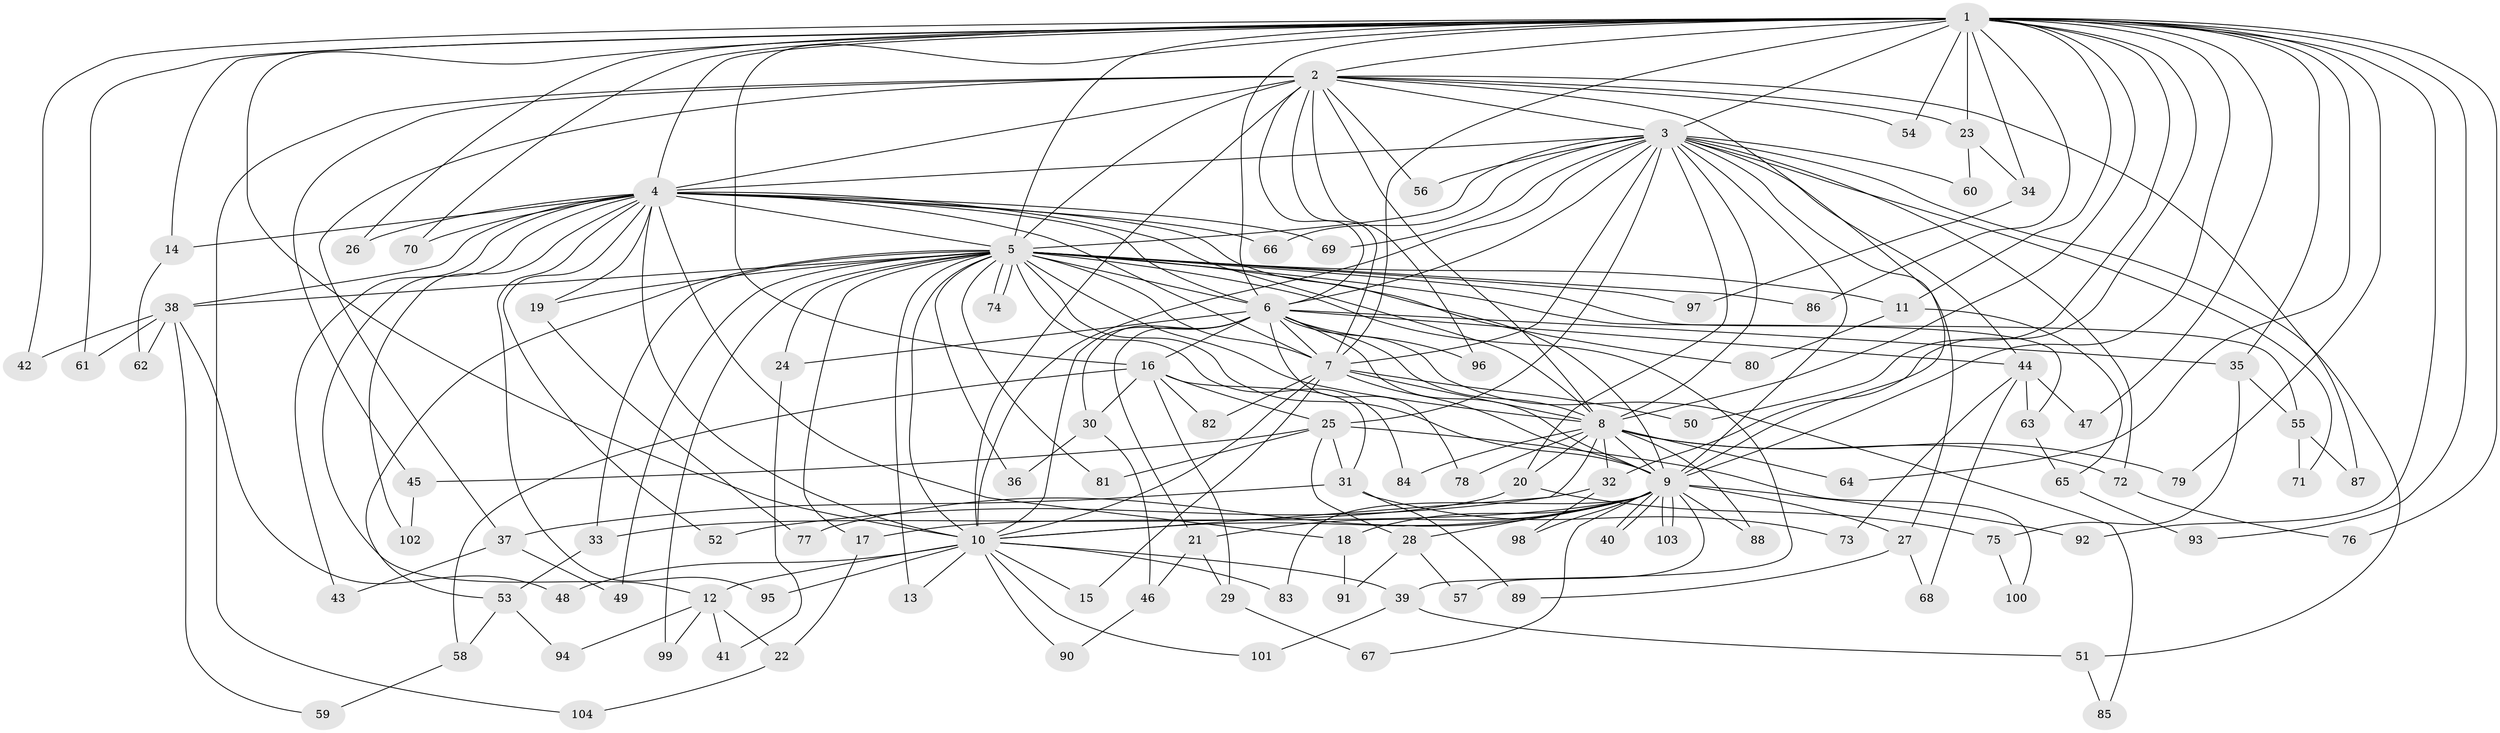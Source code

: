 // Generated by graph-tools (version 1.1) at 2025/34/03/09/25 02:34:58]
// undirected, 104 vertices, 233 edges
graph export_dot {
graph [start="1"]
  node [color=gray90,style=filled];
  1;
  2;
  3;
  4;
  5;
  6;
  7;
  8;
  9;
  10;
  11;
  12;
  13;
  14;
  15;
  16;
  17;
  18;
  19;
  20;
  21;
  22;
  23;
  24;
  25;
  26;
  27;
  28;
  29;
  30;
  31;
  32;
  33;
  34;
  35;
  36;
  37;
  38;
  39;
  40;
  41;
  42;
  43;
  44;
  45;
  46;
  47;
  48;
  49;
  50;
  51;
  52;
  53;
  54;
  55;
  56;
  57;
  58;
  59;
  60;
  61;
  62;
  63;
  64;
  65;
  66;
  67;
  68;
  69;
  70;
  71;
  72;
  73;
  74;
  75;
  76;
  77;
  78;
  79;
  80;
  81;
  82;
  83;
  84;
  85;
  86;
  87;
  88;
  89;
  90;
  91;
  92;
  93;
  94;
  95;
  96;
  97;
  98;
  99;
  100;
  101;
  102;
  103;
  104;
  1 -- 2;
  1 -- 3;
  1 -- 4;
  1 -- 5;
  1 -- 6;
  1 -- 7;
  1 -- 8;
  1 -- 9;
  1 -- 10;
  1 -- 11;
  1 -- 14;
  1 -- 16;
  1 -- 23;
  1 -- 26;
  1 -- 32;
  1 -- 34;
  1 -- 35;
  1 -- 42;
  1 -- 47;
  1 -- 50;
  1 -- 54;
  1 -- 61;
  1 -- 64;
  1 -- 70;
  1 -- 76;
  1 -- 79;
  1 -- 86;
  1 -- 92;
  1 -- 93;
  2 -- 3;
  2 -- 4;
  2 -- 5;
  2 -- 6;
  2 -- 7;
  2 -- 8;
  2 -- 9;
  2 -- 10;
  2 -- 23;
  2 -- 37;
  2 -- 45;
  2 -- 54;
  2 -- 56;
  2 -- 87;
  2 -- 96;
  2 -- 104;
  3 -- 4;
  3 -- 5;
  3 -- 6;
  3 -- 7;
  3 -- 8;
  3 -- 9;
  3 -- 10;
  3 -- 20;
  3 -- 25;
  3 -- 27;
  3 -- 44;
  3 -- 51;
  3 -- 56;
  3 -- 60;
  3 -- 66;
  3 -- 69;
  3 -- 71;
  3 -- 72;
  4 -- 5;
  4 -- 6;
  4 -- 7;
  4 -- 8;
  4 -- 9;
  4 -- 10;
  4 -- 12;
  4 -- 14;
  4 -- 18;
  4 -- 19;
  4 -- 26;
  4 -- 38;
  4 -- 43;
  4 -- 52;
  4 -- 66;
  4 -- 69;
  4 -- 70;
  4 -- 95;
  4 -- 102;
  5 -- 6;
  5 -- 7;
  5 -- 8;
  5 -- 9;
  5 -- 10;
  5 -- 11;
  5 -- 13;
  5 -- 17;
  5 -- 19;
  5 -- 24;
  5 -- 33;
  5 -- 36;
  5 -- 38;
  5 -- 39;
  5 -- 49;
  5 -- 53;
  5 -- 55;
  5 -- 63;
  5 -- 74;
  5 -- 74;
  5 -- 80;
  5 -- 81;
  5 -- 84;
  5 -- 86;
  5 -- 97;
  5 -- 99;
  6 -- 7;
  6 -- 8;
  6 -- 9;
  6 -- 10;
  6 -- 16;
  6 -- 21;
  6 -- 24;
  6 -- 30;
  6 -- 35;
  6 -- 44;
  6 -- 78;
  6 -- 85;
  6 -- 96;
  7 -- 8;
  7 -- 9;
  7 -- 10;
  7 -- 15;
  7 -- 50;
  7 -- 82;
  8 -- 9;
  8 -- 10;
  8 -- 20;
  8 -- 32;
  8 -- 64;
  8 -- 72;
  8 -- 78;
  8 -- 79;
  8 -- 84;
  8 -- 88;
  9 -- 10;
  9 -- 17;
  9 -- 18;
  9 -- 21;
  9 -- 27;
  9 -- 28;
  9 -- 40;
  9 -- 40;
  9 -- 57;
  9 -- 67;
  9 -- 77;
  9 -- 83;
  9 -- 88;
  9 -- 92;
  9 -- 98;
  9 -- 103;
  9 -- 103;
  10 -- 12;
  10 -- 13;
  10 -- 15;
  10 -- 39;
  10 -- 48;
  10 -- 83;
  10 -- 90;
  10 -- 95;
  10 -- 101;
  11 -- 65;
  11 -- 80;
  12 -- 22;
  12 -- 41;
  12 -- 94;
  12 -- 99;
  14 -- 62;
  16 -- 25;
  16 -- 29;
  16 -- 30;
  16 -- 31;
  16 -- 58;
  16 -- 82;
  17 -- 22;
  18 -- 91;
  19 -- 77;
  20 -- 33;
  20 -- 75;
  21 -- 29;
  21 -- 46;
  22 -- 104;
  23 -- 34;
  23 -- 60;
  24 -- 41;
  25 -- 28;
  25 -- 31;
  25 -- 45;
  25 -- 81;
  25 -- 100;
  27 -- 68;
  27 -- 89;
  28 -- 57;
  28 -- 91;
  29 -- 67;
  30 -- 36;
  30 -- 46;
  31 -- 37;
  31 -- 73;
  31 -- 89;
  32 -- 52;
  32 -- 98;
  33 -- 53;
  34 -- 97;
  35 -- 55;
  35 -- 75;
  37 -- 43;
  37 -- 49;
  38 -- 42;
  38 -- 48;
  38 -- 59;
  38 -- 61;
  38 -- 62;
  39 -- 51;
  39 -- 101;
  44 -- 47;
  44 -- 63;
  44 -- 68;
  44 -- 73;
  45 -- 102;
  46 -- 90;
  51 -- 85;
  53 -- 58;
  53 -- 94;
  55 -- 71;
  55 -- 87;
  58 -- 59;
  63 -- 65;
  65 -- 93;
  72 -- 76;
  75 -- 100;
}
